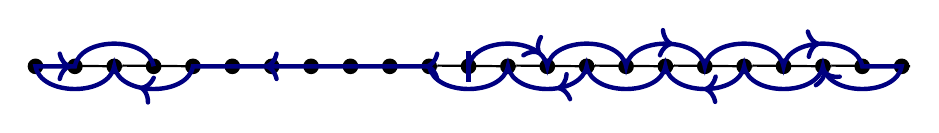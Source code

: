 \begin{tikzpicture}[dot/.style={circle,inner sep=2pt,fill}]

\foreach \x [evaluate=\x as \y using {\x+0.5}] in {0,0.5,1,...,10.5}{
	\node[dot] (\x) at (\x,0) {};
}
\node[dot] (11) at (11,0) {};

\foreach \x [evaluate=\x as \y using {\x+0.5}] in {0,0.5,1,...,10.5}{
	\draw[thick,-](\x) -- (\y);
}
\begin{scope}[ultra thick,decoration={
	markings,
	mark=at position 0.05 with {\arrow{>}},
	mark=at position 0.15 with {\arrow{>}},
	mark=at position 0.26 with {\arrow{>}},
	mark=at position 0.37 with {\arrow{>}},
	mark=at position 0.46 with {\arrow{>}},
	mark=at position 0.57 with {\arrow{>}},
	mark=at position 0.665 with {\arrow{>}},
	mark=at position 0.76 with {\arrow{>}},
	mark=at position 0.84 with {\arrow{>}},
	mark=at position 0.94 with {\arrow{>}}}
] 
\draw[postaction={decorate},color=blue!50!black] (5.5,0) to[out=80,in=100] (6.5,0) to[out=80,in=100] (7.5,0) to[out=80,in=100] (8.5,0)
to[out=80,in=100] (9.5,0) to[out=80,in=100] (10.5,0) -- (11,0) to[out=-100,in=-80] (10,0) to[out=-100,in=-80] (9,0) to[out=-100,in=-80] (8,0)
to[out=-100,in=-80] (7,0) to[out=-100,in=-80] (6,0) to[out=-100,in=-80] (5,0) -- (2,0) to[out=-100,in=-80] (1,0) to[out=-100,in=-80] (0,0) -- (0.5,0)  to[out=80,in=100] (1.5,0);
\draw[ultra thick,color=blue!50!black] (5.5,0.2) -- (5.5,-0.2);  
\end{scope}
\end{tikzpicture}
